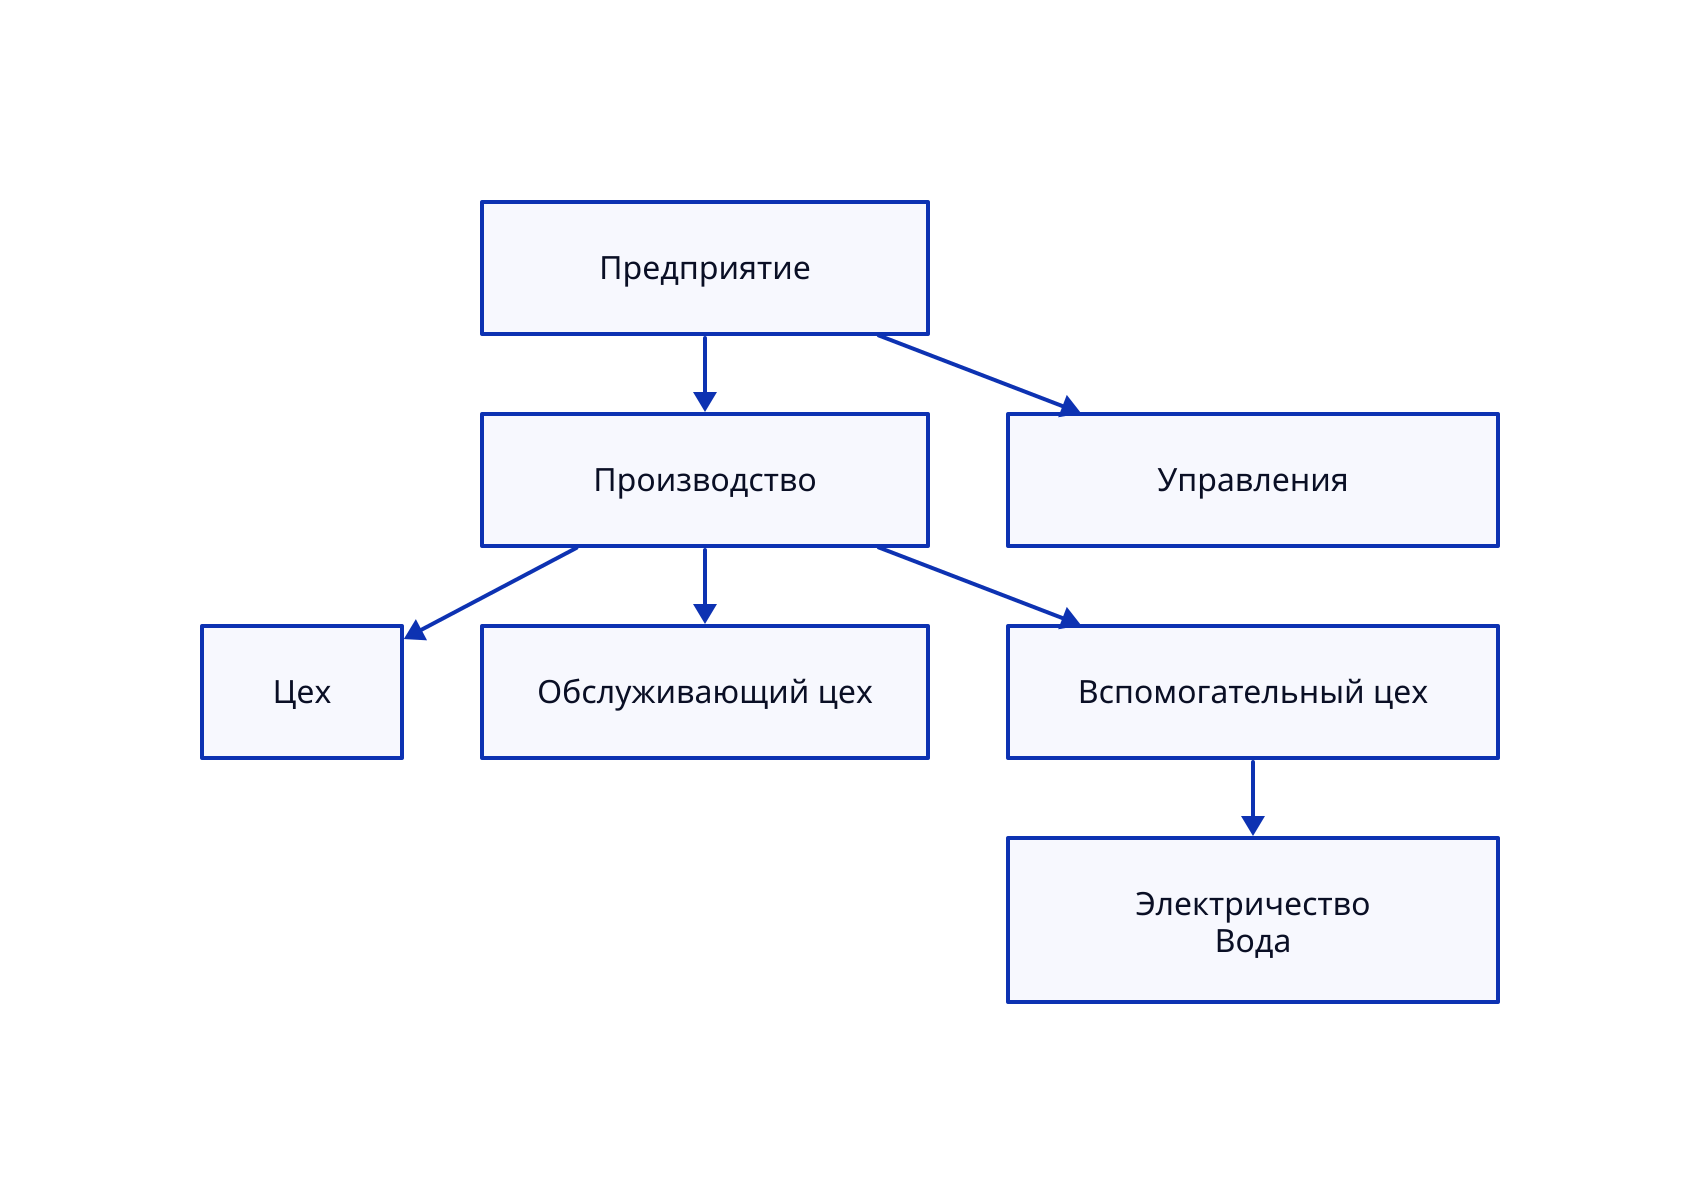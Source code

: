 style.fill: "transparent"

classes: {
  empty: {
    label: ""
    height: 50
    style: {
      fill: "transparent"
      stroke-width: 0
    }
  }
}

grid-rows: 4
grid-columns: 3

1.class: empty
2: "Предприятие"
3.class: empty
4.class: empty
5: "Производство"
6: "Управления"
7: "Цех"
8: "Обслуживающий цех"
9: "Вспомогательный цех"
10.class: empty
11.class: empty
12: "Электричество\nВода"

2 -> 5
2 -> 6

5 -> 7
5 -> 8
5 -> 9
9 -> 12
